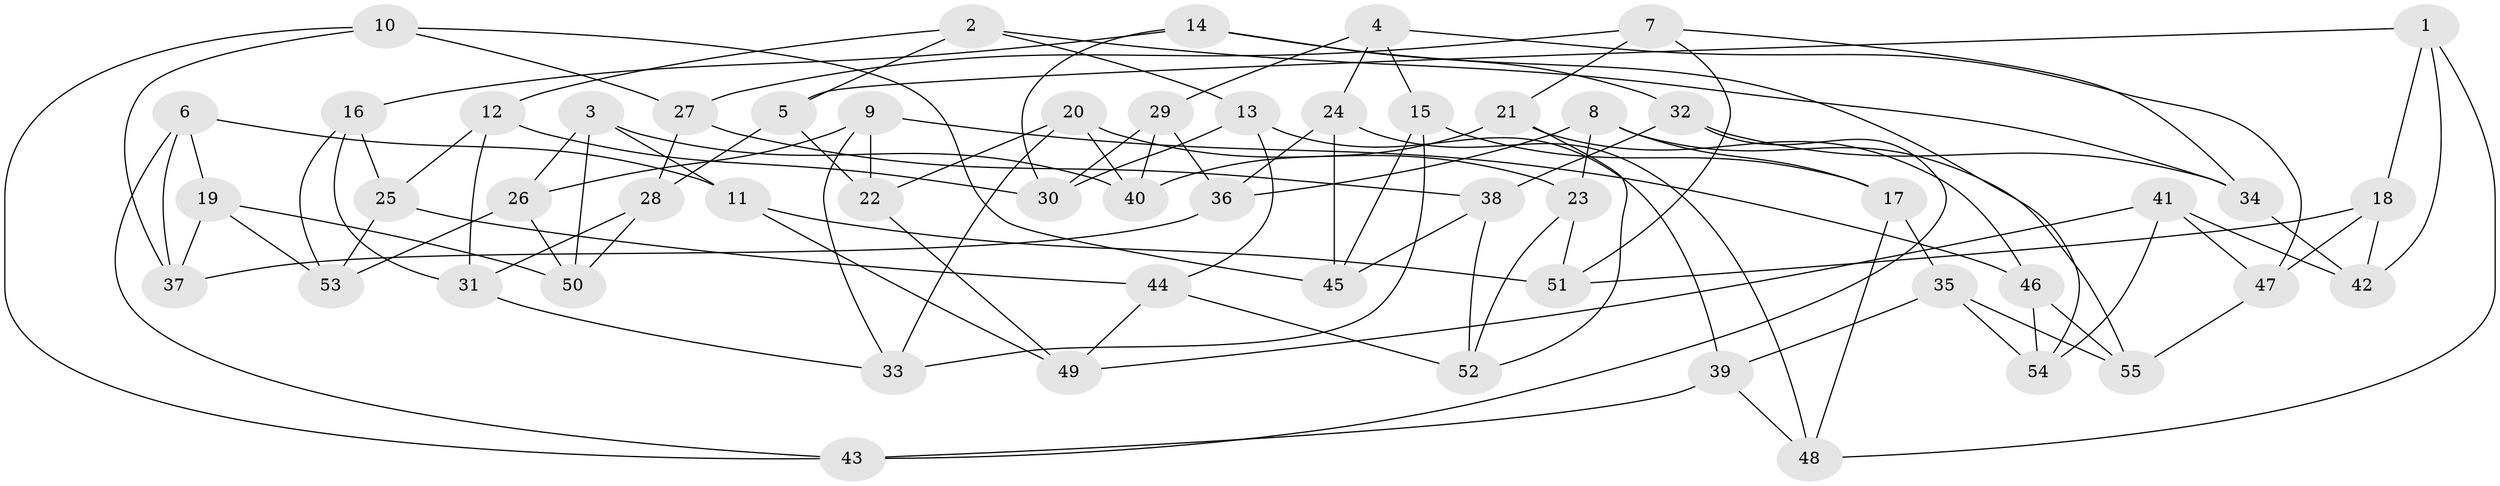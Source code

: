 // coarse degree distribution, {9: 0.07692307692307693, 4: 0.7692307692307693, 10: 0.02564102564102564, 3: 0.1282051282051282}
// Generated by graph-tools (version 1.1) at 2025/54/03/04/25 22:54:05]
// undirected, 55 vertices, 110 edges
graph export_dot {
  node [color=gray90,style=filled];
  1;
  2;
  3;
  4;
  5;
  6;
  7;
  8;
  9;
  10;
  11;
  12;
  13;
  14;
  15;
  16;
  17;
  18;
  19;
  20;
  21;
  22;
  23;
  24;
  25;
  26;
  27;
  28;
  29;
  30;
  31;
  32;
  33;
  34;
  35;
  36;
  37;
  38;
  39;
  40;
  41;
  42;
  43;
  44;
  45;
  46;
  47;
  48;
  49;
  50;
  51;
  52;
  53;
  54;
  55;
  1 -- 18;
  1 -- 5;
  1 -- 42;
  1 -- 48;
  2 -- 5;
  2 -- 13;
  2 -- 34;
  2 -- 12;
  3 -- 50;
  3 -- 26;
  3 -- 40;
  3 -- 11;
  4 -- 29;
  4 -- 15;
  4 -- 24;
  4 -- 47;
  5 -- 22;
  5 -- 28;
  6 -- 19;
  6 -- 11;
  6 -- 43;
  6 -- 37;
  7 -- 51;
  7 -- 27;
  7 -- 34;
  7 -- 21;
  8 -- 23;
  8 -- 55;
  8 -- 36;
  8 -- 17;
  9 -- 46;
  9 -- 33;
  9 -- 26;
  9 -- 22;
  10 -- 27;
  10 -- 45;
  10 -- 37;
  10 -- 43;
  11 -- 49;
  11 -- 51;
  12 -- 31;
  12 -- 30;
  12 -- 25;
  13 -- 30;
  13 -- 39;
  13 -- 44;
  14 -- 16;
  14 -- 32;
  14 -- 54;
  14 -- 30;
  15 -- 33;
  15 -- 17;
  15 -- 45;
  16 -- 53;
  16 -- 31;
  16 -- 25;
  17 -- 35;
  17 -- 48;
  18 -- 47;
  18 -- 51;
  18 -- 42;
  19 -- 37;
  19 -- 53;
  19 -- 50;
  20 -- 40;
  20 -- 23;
  20 -- 22;
  20 -- 33;
  21 -- 52;
  21 -- 40;
  21 -- 46;
  22 -- 49;
  23 -- 52;
  23 -- 51;
  24 -- 36;
  24 -- 48;
  24 -- 45;
  25 -- 44;
  25 -- 53;
  26 -- 50;
  26 -- 53;
  27 -- 38;
  27 -- 28;
  28 -- 50;
  28 -- 31;
  29 -- 36;
  29 -- 30;
  29 -- 40;
  31 -- 33;
  32 -- 43;
  32 -- 38;
  32 -- 34;
  34 -- 42;
  35 -- 55;
  35 -- 39;
  35 -- 54;
  36 -- 37;
  38 -- 52;
  38 -- 45;
  39 -- 43;
  39 -- 48;
  41 -- 42;
  41 -- 54;
  41 -- 49;
  41 -- 47;
  44 -- 52;
  44 -- 49;
  46 -- 54;
  46 -- 55;
  47 -- 55;
}

